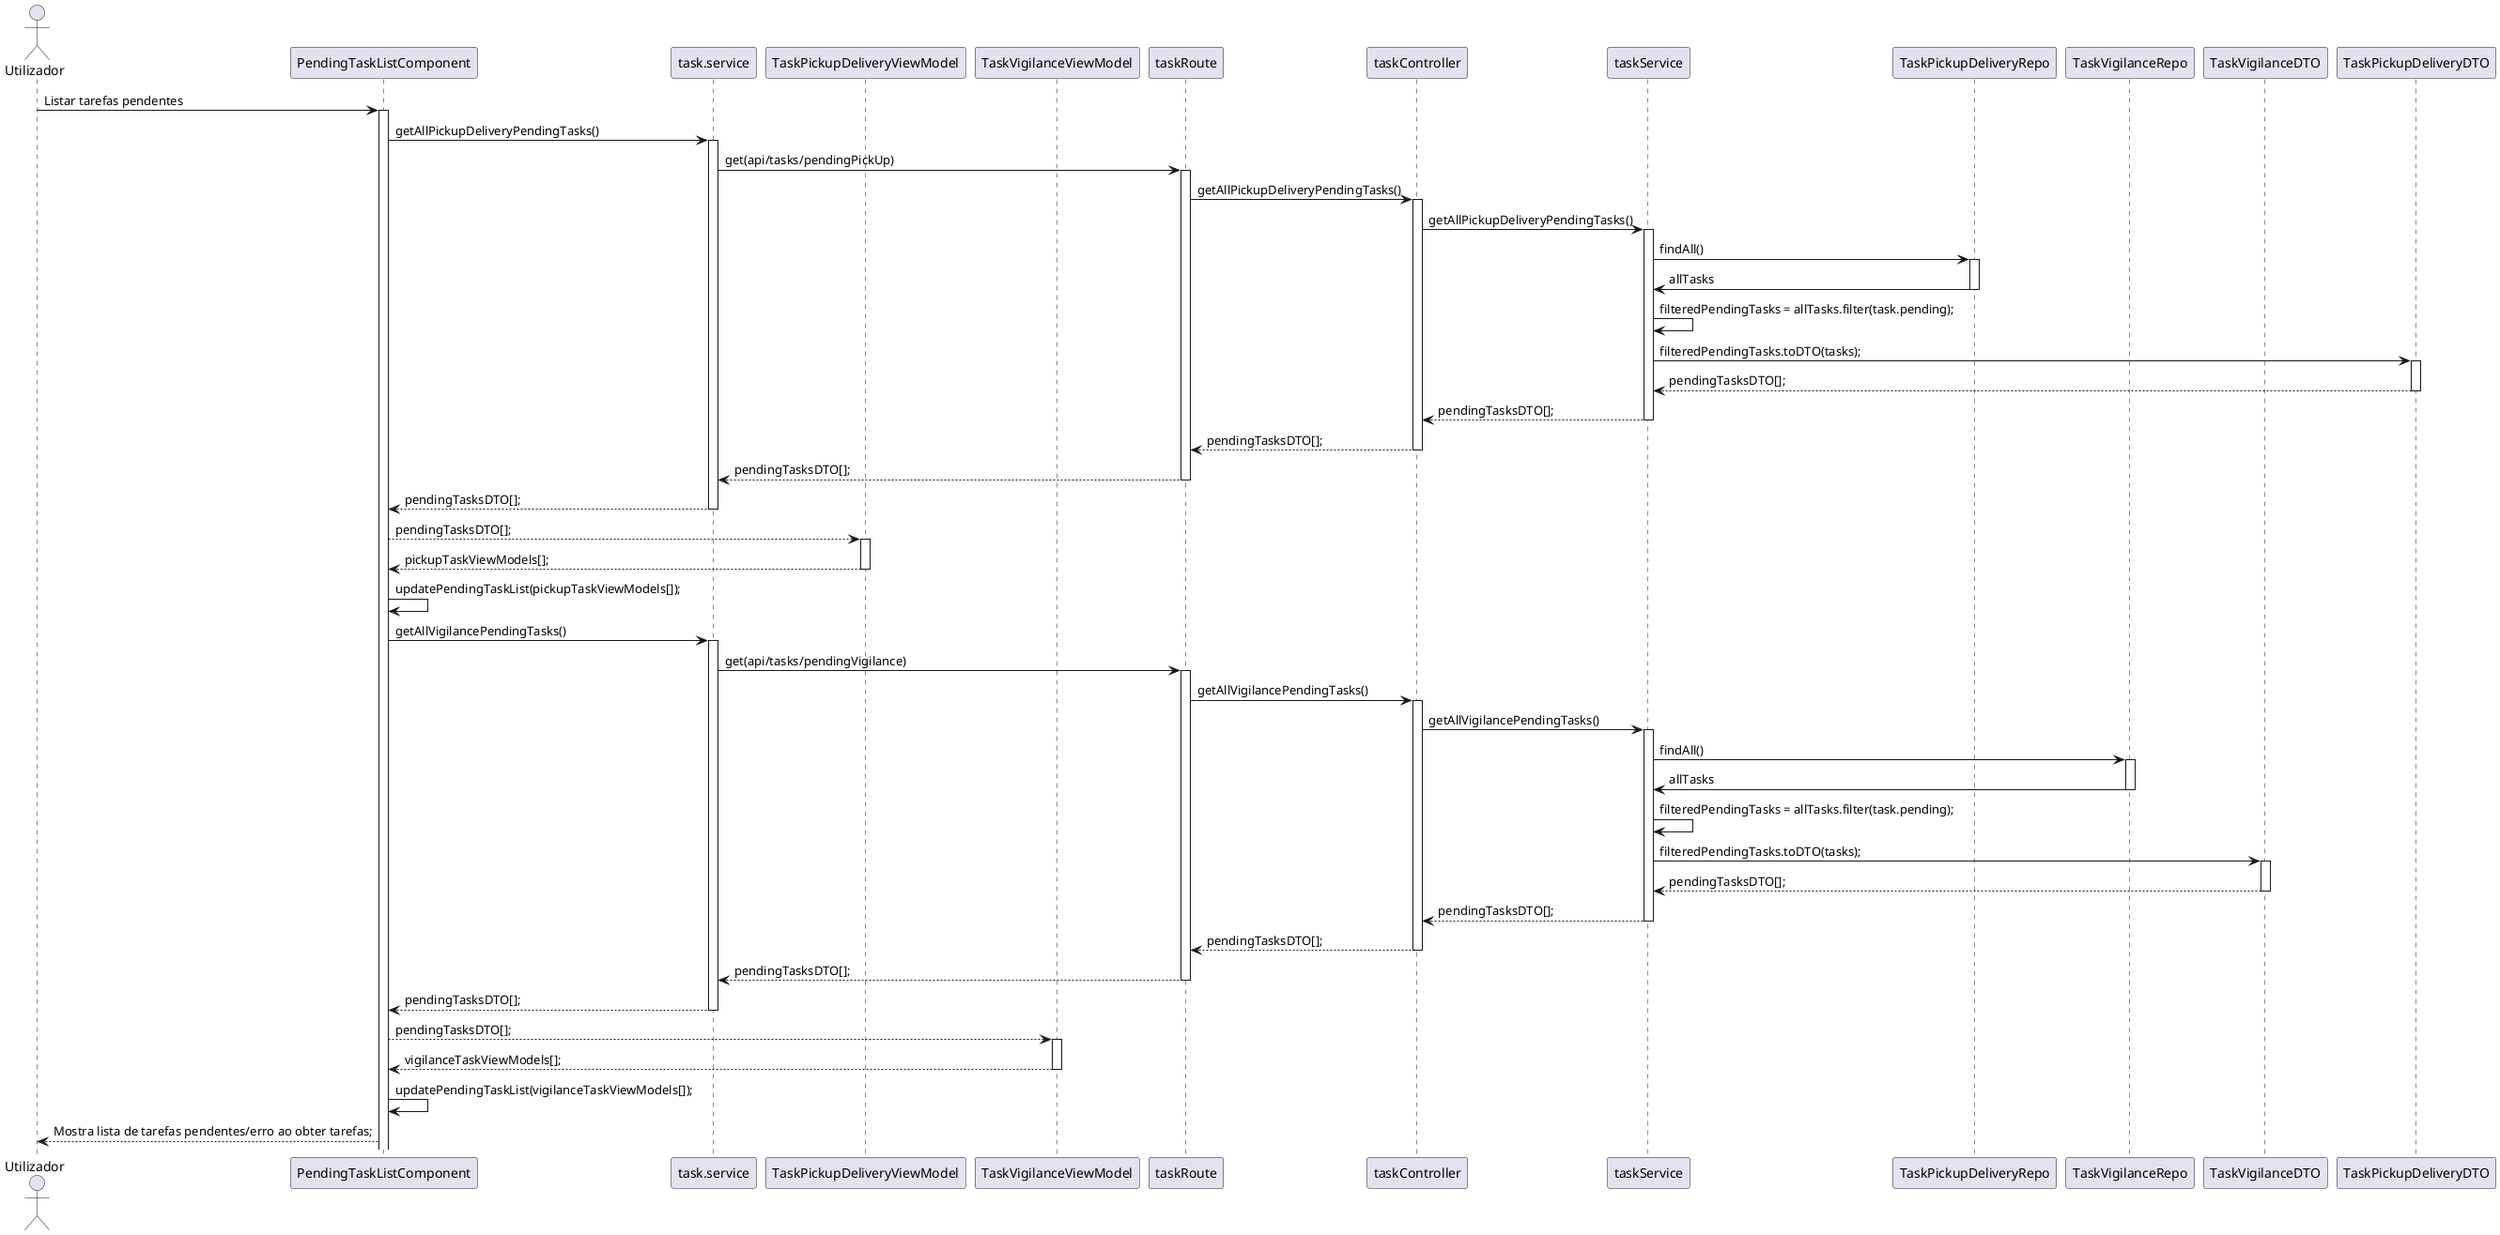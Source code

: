 @startuml US480

actor Utilizador
participant "PendingTaskListComponent" as UIComponent
participant "task.service" as UIService
participant "TaskPickupDeliveryViewModel" as PUViewModel
participant "TaskVigilanceViewModel" as VViewModel
participant "taskRoute" as Route
participant "taskController" as Controller
participant "taskService" as Service
participant "TaskPickupDeliveryRepo" as PURepo
participant "TaskVigilanceRepo" as VRepo
participant "TaskVigilanceDTO" as VDTO
participant "TaskPickupDeliveryDTO" as PUDTO

Utilizador -> UIComponent : Listar tarefas pendentes
activate UIComponent
UIComponent -> UIService :getAllPickupDeliveryPendingTasks()
activate UIService

UIService-> Route :get(api/tasks/pendingPickUp)
activate Route
Route -> Controller: getAllPickupDeliveryPendingTasks()
activate Controller
Controller -> Service : getAllPickupDeliveryPendingTasks()
activate Service
Service -> PURepo : findAll()
activate PURepo
PURepo -> Service : allTasks
deactivate PURepo

Service -> Service : filteredPendingTasks = allTasks.filter(task.pending);
Service -> PUDTO :filteredPendingTasks.toDTO(tasks);
activate PUDTO
PUDTO --> Service : pendingTasksDTO[];
deactivate PUDTO
Service --> Controller : pendingTasksDTO[];
deactivate Service
Controller --> Route : pendingTasksDTO[];
deactivate Controller
Route --> UIService : pendingTasksDTO[];
deactivate Route
UIService --> UIComponent : pendingTasksDTO[];
deactivate UIService
UIComponent --> PUViewModel : pendingTasksDTO[];
activate PUViewModel
PUViewModel--> UIComponent: pickupTaskViewModels[];
deactivate PUViewModel
UIComponent -> UIComponent : updatePendingTaskList(pickupTaskViewModels[]);

UIComponent -> UIService :getAllVigilancePendingTasks()
activate UIService
UIService-> Route :get(api/tasks/pendingVigilance)
activate Route
Route -> Controller: getAllVigilancePendingTasks()
activate Controller
Controller -> Service : getAllVigilancePendingTasks()
activate Service
Service -> VRepo : findAll()
activate VRepo
VRepo -> Service : allTasks
deactivate VRepo

Service -> Service : filteredPendingTasks = allTasks.filter(task.pending);
Service -> VDTO :filteredPendingTasks.toDTO(tasks);
activate VDTO
VDTO --> Service : pendingTasksDTO[];
deactivate VDTO
Service --> Controller : pendingTasksDTO[];
deactivate Service
Controller --> Route : pendingTasksDTO[];
deactivate Controller
Route --> UIService : pendingTasksDTO[];
deactivate Route
UIService --> UIComponent : pendingTasksDTO[];
deactivate UIService
UIComponent --> VViewModel : pendingTasksDTO[];

activate VViewModel
VViewModel--> UIComponent: vigilanceTaskViewModels[];
deactivate VViewModel
UIComponent -> UIComponent : updatePendingTaskList(vigilanceTaskViewModels[]);




UIComponent --> Utilizador : Mostra lista de tarefas pendentes/erro ao obter tarefas;


@enduml